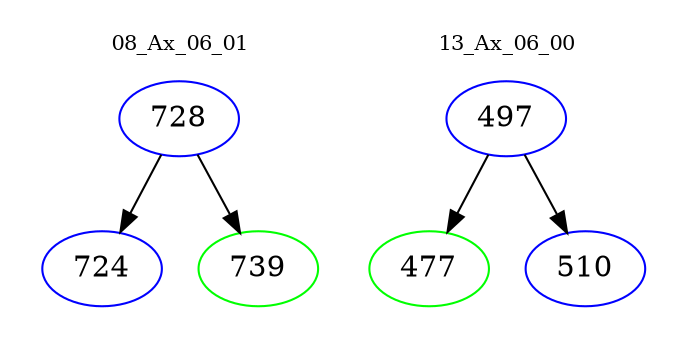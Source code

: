 digraph{
subgraph cluster_0 {
color = white
label = "08_Ax_06_01";
fontsize=10;
T0_728 [label="728", color="blue"]
T0_728 -> T0_724 [color="black"]
T0_724 [label="724", color="blue"]
T0_728 -> T0_739 [color="black"]
T0_739 [label="739", color="green"]
}
subgraph cluster_1 {
color = white
label = "13_Ax_06_00";
fontsize=10;
T1_497 [label="497", color="blue"]
T1_497 -> T1_477 [color="black"]
T1_477 [label="477", color="green"]
T1_497 -> T1_510 [color="black"]
T1_510 [label="510", color="blue"]
}
}
